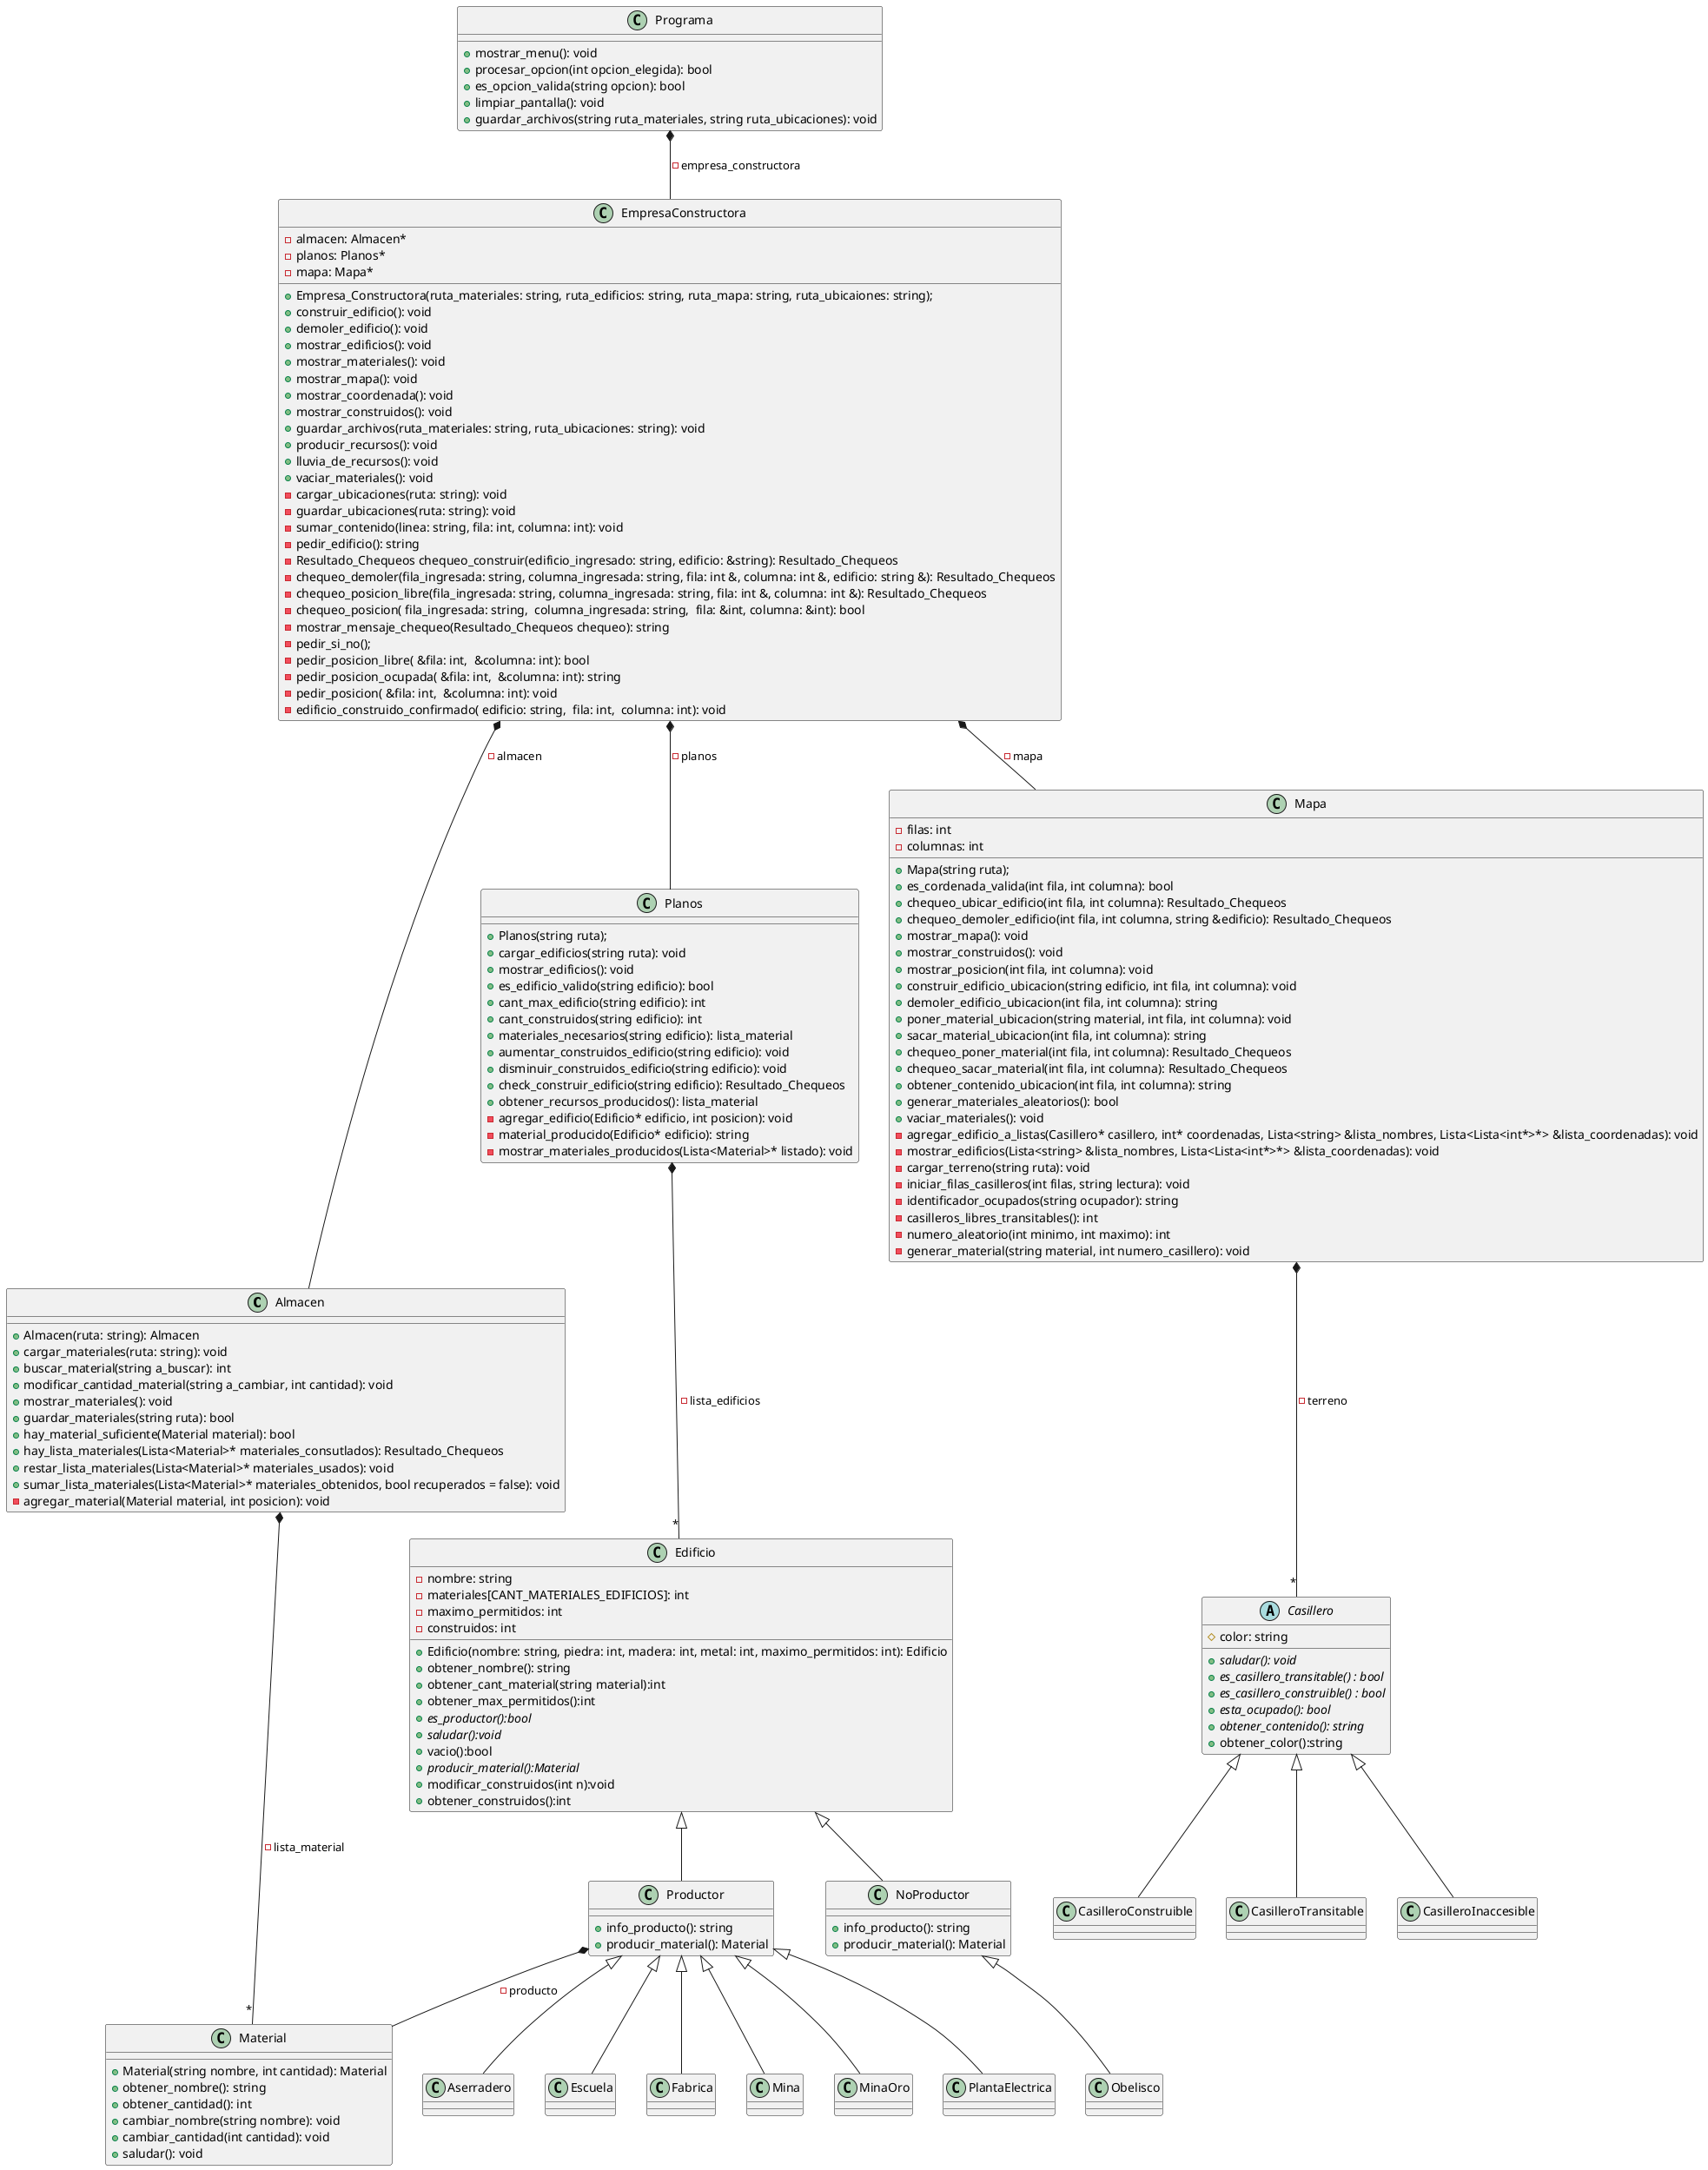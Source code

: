 @startuml TP3_PerfectCell
' Pueden utilizar https://plantuml-editor.kkeisuke.com/ para copiar y pegar el codigo. 
' La pagina tiene cheatsheet para ver la sintaxis. 
skinparam SequenceMessageAlignment center
class Almacen{
    + Almacen(ruta: string): Almacen
    + cargar_materiales(ruta: string): void
 	+ buscar_material(string a_buscar): int
    + modificar_cantidad_material(string a_cambiar, int cantidad): void
	+ mostrar_materiales(): void 
    + guardar_materiales(string ruta): bool
    + hay_material_suficiente(Material material): bool
    + hay_lista_materiales(Lista<Material>* materiales_consutlados): Resultado_Chequeos
    + restar_lista_materiales(Lista<Material>* materiales_usados): void
 	+ sumar_lista_materiales(Lista<Material>* materiales_obtenidos, bool recuperados = false): void
    - agregar_material(Material material, int posicion): void

}

abstract class Casillero{
	 # color: string
 	+ {abstract} saludar(): void
 	+ {abstract} es_casillero_transitable() : bool
 	+ {abstract} es_casillero_construible() : bool
	+ {abstract} esta_ocupado(): bool
	+ {abstract} obtener_contenido(): string
 	+ obtener_color():string
}

class Edificio{
	- nombre: string
    - materiales[CANT_MATERIALES_EDIFICIOS]: int
	- maximo_permitidos: int
	- construidos: int

 	+ Edificio(nombre: string, piedra: int, madera: int, metal: int, maximo_permitidos: int): Edificio
    + obtener_nombre(): string
	+ obtener_cant_material(string material):int
    + obtener_max_permitidos():int
	+ {abstract} es_productor():bool
    + {abstract} saludar():void
    + vacio():bool
	+ {abstract} producir_material():Material
	+ modificar_construidos(int n):void
    + obtener_construidos():int

}
class EmpresaConstructora{
    - almacen: Almacen*
    - planos: Planos*
	- mapa: Mapa*
	+Empresa_Constructora(ruta_materiales: string, ruta_edificios: string, ruta_mapa: string, ruta_ubicaiones: string);
	+ construir_edificio(): void
    + demoler_edificio(): void
	+ mostrar_edificios(): void
	+ mostrar_materiales(): void
	+ mostrar_mapa(): void
	+ mostrar_coordenada(): void
	+ mostrar_construidos(): void
	+ guardar_archivos(ruta_materiales: string, ruta_ubicaciones: string): void
    + producir_recursos(): void
    + lluvia_de_recursos(): void
    + vaciar_materiales(): void
    -cargar_ubicaciones(ruta: string): void
	-guardar_ubicaciones(ruta: string): void
    -sumar_contenido(linea: string, fila: int, columna: int): void
	-pedir_edificio(): string
	-Resultado_Chequeos chequeo_construir(edificio_ingresado: string, edificio: &string): Resultado_Chequeos 
	-chequeo_demoler(fila_ingresada: string, columna_ingresada: string, fila: int &, columna: int &, edificio: string &): Resultado_Chequeos
	-chequeo_posicion_libre(fila_ingresada: string, columna_ingresada: string, fila: int &, columna: int &): Resultado_Chequeos
	-chequeo_posicion( fila_ingresada: string,  columna_ingresada: string,  fila: &int, columna: &int): bool
	-mostrar_mensaje_chequeo(Resultado_Chequeos chequeo): string
	-pedir_si_no();
	-pedir_posicion_libre( &fila: int,  &columna: int): bool
	-pedir_posicion_ocupada( &fila: int,  &columna: int): string
	-pedir_posicion( &fila: int,  &columna: int): void
    -edificio_construido_confirmado( edificio: string,  fila: int,  columna: int): void
}
class Planos{
    + Planos(string ruta);
	+  cargar_edificios(string ruta): void
 	+  mostrar_edificios(): void
	+  es_edificio_valido(string edificio): bool
	+  cant_max_edificio(string edificio): int
    +  cant_construidos(string edificio): int
    +  materiales_necesarios(string edificio): lista_material
	+ aumentar_construidos_edificio(string edificio): void
	+ disminuir_construidos_edificio(string edificio): void
	+ check_construir_edificio(string edificio): Resultado_Chequeos
	+ obtener_recursos_producidos(): lista_material
	- agregar_edificio(Edificio* edificio, int posicion): void
	- material_producido(Edificio* edificio): string
	- mostrar_materiales_producidos(Lista<Material>* listado): void
}

class Mapa{
	- filas: int
    - columnas: int

	+Mapa(string ruta);
    +es_cordenada_valida(int fila, int columna): bool
    + chequeo_ubicar_edificio(int fila, int columna): Resultado_Chequeos
	+ chequeo_demoler_edificio(int fila, int columna, string &edificio): Resultado_Chequeos
    + mostrar_mapa(): void
    + mostrar_construidos(): void
	+ mostrar_posicion(int fila, int columna): void
	+ construir_edificio_ubicacion(string edificio, int fila, int columna): void
    + demoler_edificio_ubicacion(int fila, int columna): string
    + poner_material_ubicacion(string material, int fila, int columna): void
    + sacar_material_ubicacion(int fila, int columna): string
	+ chequeo_poner_material(int fila, int columna): Resultado_Chequeos
	+ chequeo_sacar_material(int fila, int columna): Resultado_Chequeos
	+ obtener_contenido_ubicacion(int fila, int columna): string
	+ generar_materiales_aleatorios(): bool
	+ vaciar_materiales(): void
    - agregar_edificio_a_listas(Casillero* casillero, int* coordenadas, Lista<string> &lista_nombres, Lista<Lista<int*>*> &lista_coordenadas): void
	- mostrar_edificios(Lista<string> &lista_nombres, Lista<Lista<int*>*> &lista_coordenadas): void
	- cargar_terreno(string ruta): void
	- iniciar_filas_casilleros(int filas, string lectura): void
	- identificador_ocupados(string ocupador): string
	- casilleros_libres_transitables(): int
	- numero_aleatorio(int minimo, int maximo): int
	- generar_material(string material, int numero_casillero): void
}

class Material{
	+ Material(string nombre, int cantidad): Material
	+ obtener_nombre(): string
	+ obtener_cantidad(): int
	+ cambiar_nombre(string nombre): void
	+ cambiar_cantidad(int cantidad): void
	+ saludar(): void
}

class Programa{
	+ mostrar_menu(): void
	+ procesar_opcion(int opcion_elegida): bool
	+ es_opcion_valida(string opcion): bool
	+ limpiar_pantalla(): void
	+ guardar_archivos(string ruta_materiales, string ruta_ubicaciones): void
}

class Productor{
	+ info_producto(): string
    + producir_material(): Material
}
class NoProductor{
	+ info_producto(): string
    + producir_material(): Material
}

' RELACIONES '
Programa *-- EmpresaConstructora: - empresa_constructora

EmpresaConstructora *-- Planos: - planos
EmpresaConstructora *-- Almacen: - almacen
EmpresaConstructora *-- Mapa: - mapa

Almacen *--"*" Material: - lista_material
Planos *--"*" Edificio: - lista_edificios
Mapa *--"*" Casillero: - terreno

Casillero <|-- CasilleroConstruible
Casillero <|-- CasilleroTransitable
Casillero <|-- CasilleroInaccesible

Edificio <|-- NoProductor
Edificio <|-- Productor

Productor *-- Material: - producto

Productor <|-- Aserradero
Productor <|-- Escuela
Productor <|-- Fabrica
Productor <|-- Mina
Productor <|-- MinaOro
Productor <|-- PlantaElectrica
NoProductor <|-- Obelisco

@enduml